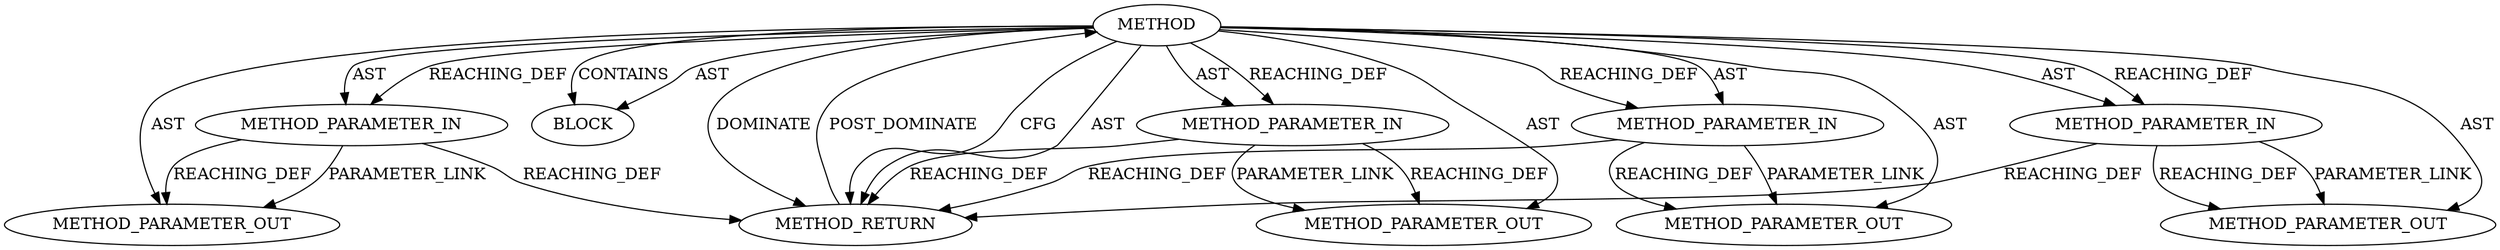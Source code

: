 digraph {
  12474 [label=BLOCK ORDER=1 ARGUMENT_INDEX=1 CODE="<empty>" TYPE_FULL_NAME="ANY"]
  13434 [label=METHOD_PARAMETER_OUT ORDER=3 CODE="p3" IS_VARIADIC=false TYPE_FULL_NAME="ANY" EVALUATION_STRATEGY="BY_VALUE" INDEX=3 NAME="p3"]
  12472 [label=METHOD_PARAMETER_IN ORDER=3 CODE="p3" IS_VARIADIC=false TYPE_FULL_NAME="ANY" EVALUATION_STRATEGY="BY_VALUE" INDEX=3 NAME="p3"]
  12475 [label=METHOD_RETURN ORDER=2 CODE="RET" TYPE_FULL_NAME="ANY" EVALUATION_STRATEGY="BY_VALUE"]
  13435 [label=METHOD_PARAMETER_OUT ORDER=4 CODE="p4" IS_VARIADIC=false TYPE_FULL_NAME="ANY" EVALUATION_STRATEGY="BY_VALUE" INDEX=4 NAME="p4"]
  12470 [label=METHOD_PARAMETER_IN ORDER=1 CODE="p1" IS_VARIADIC=false TYPE_FULL_NAME="ANY" EVALUATION_STRATEGY="BY_VALUE" INDEX=1 NAME="p1"]
  13432 [label=METHOD_PARAMETER_OUT ORDER=1 CODE="p1" IS_VARIADIC=false TYPE_FULL_NAME="ANY" EVALUATION_STRATEGY="BY_VALUE" INDEX=1 NAME="p1"]
  12473 [label=METHOD_PARAMETER_IN ORDER=4 CODE="p4" IS_VARIADIC=false TYPE_FULL_NAME="ANY" EVALUATION_STRATEGY="BY_VALUE" INDEX=4 NAME="p4"]
  13433 [label=METHOD_PARAMETER_OUT ORDER=2 CODE="p2" IS_VARIADIC=false TYPE_FULL_NAME="ANY" EVALUATION_STRATEGY="BY_VALUE" INDEX=2 NAME="p2"]
  12471 [label=METHOD_PARAMETER_IN ORDER=2 CODE="p2" IS_VARIADIC=false TYPE_FULL_NAME="ANY" EVALUATION_STRATEGY="BY_VALUE" INDEX=2 NAME="p2"]
  12469 [label=METHOD AST_PARENT_TYPE="NAMESPACE_BLOCK" AST_PARENT_FULL_NAME="<global>" ORDER=0 CODE="<empty>" FULL_NAME="sg_set_page" IS_EXTERNAL=true FILENAME="<empty>" SIGNATURE="" NAME="sg_set_page"]
  12469 -> 12470 [label=AST ]
  12473 -> 13435 [label=PARAMETER_LINK ]
  12471 -> 13433 [label=PARAMETER_LINK ]
  12473 -> 13435 [label=REACHING_DEF VARIABLE="p4"]
  12473 -> 12475 [label=REACHING_DEF VARIABLE="p4"]
  12471 -> 13433 [label=REACHING_DEF VARIABLE="p2"]
  12472 -> 12475 [label=REACHING_DEF VARIABLE="p3"]
  12472 -> 13434 [label=REACHING_DEF VARIABLE="p3"]
  12469 -> 12471 [label=AST ]
  12472 -> 13434 [label=PARAMETER_LINK ]
  12471 -> 12475 [label=REACHING_DEF VARIABLE="p2"]
  12469 -> 12474 [label=CONTAINS ]
  12475 -> 12469 [label=POST_DOMINATE ]
  12469 -> 12472 [label=AST ]
  12469 -> 12471 [label=REACHING_DEF VARIABLE=""]
  12469 -> 13434 [label=AST ]
  12469 -> 12473 [label=REACHING_DEF VARIABLE=""]
  12470 -> 12475 [label=REACHING_DEF VARIABLE="p1"]
  12469 -> 13435 [label=AST ]
  12469 -> 13432 [label=AST ]
  12469 -> 12475 [label=CFG ]
  12469 -> 12475 [label=AST ]
  12469 -> 13433 [label=AST ]
  12470 -> 13432 [label=REACHING_DEF VARIABLE="p1"]
  12469 -> 12474 [label=AST ]
  12469 -> 12472 [label=REACHING_DEF VARIABLE=""]
  12469 -> 12473 [label=AST ]
  12469 -> 12470 [label=REACHING_DEF VARIABLE=""]
  12470 -> 13432 [label=PARAMETER_LINK ]
  12469 -> 12475 [label=DOMINATE ]
}
